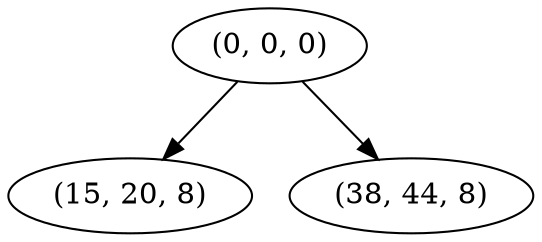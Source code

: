digraph tree {
    "(0, 0, 0)";
    "(15, 20, 8)";
    "(38, 44, 8)";
    "(0, 0, 0)" -> "(15, 20, 8)";
    "(0, 0, 0)" -> "(38, 44, 8)";
}
